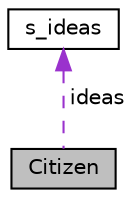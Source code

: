 digraph "Citizen"
{
  edge [fontname="Helvetica",fontsize="10",labelfontname="Helvetica",labelfontsize="10"];
  node [fontname="Helvetica",fontsize="10",shape=record];
  Node1 [label="Citizen",height=0.2,width=0.4,color="black", fillcolor="grey75", style="filled", fontcolor="black"];
  Node2 -> Node1 [dir="back",color="darkorchid3",fontsize="10",style="dashed",label=" ideas" ,fontname="Helvetica"];
  Node2 [label="s_ideas",height=0.2,width=0.4,color="black", fillcolor="white", style="filled",URL="$structs__ideas.html"];
}
